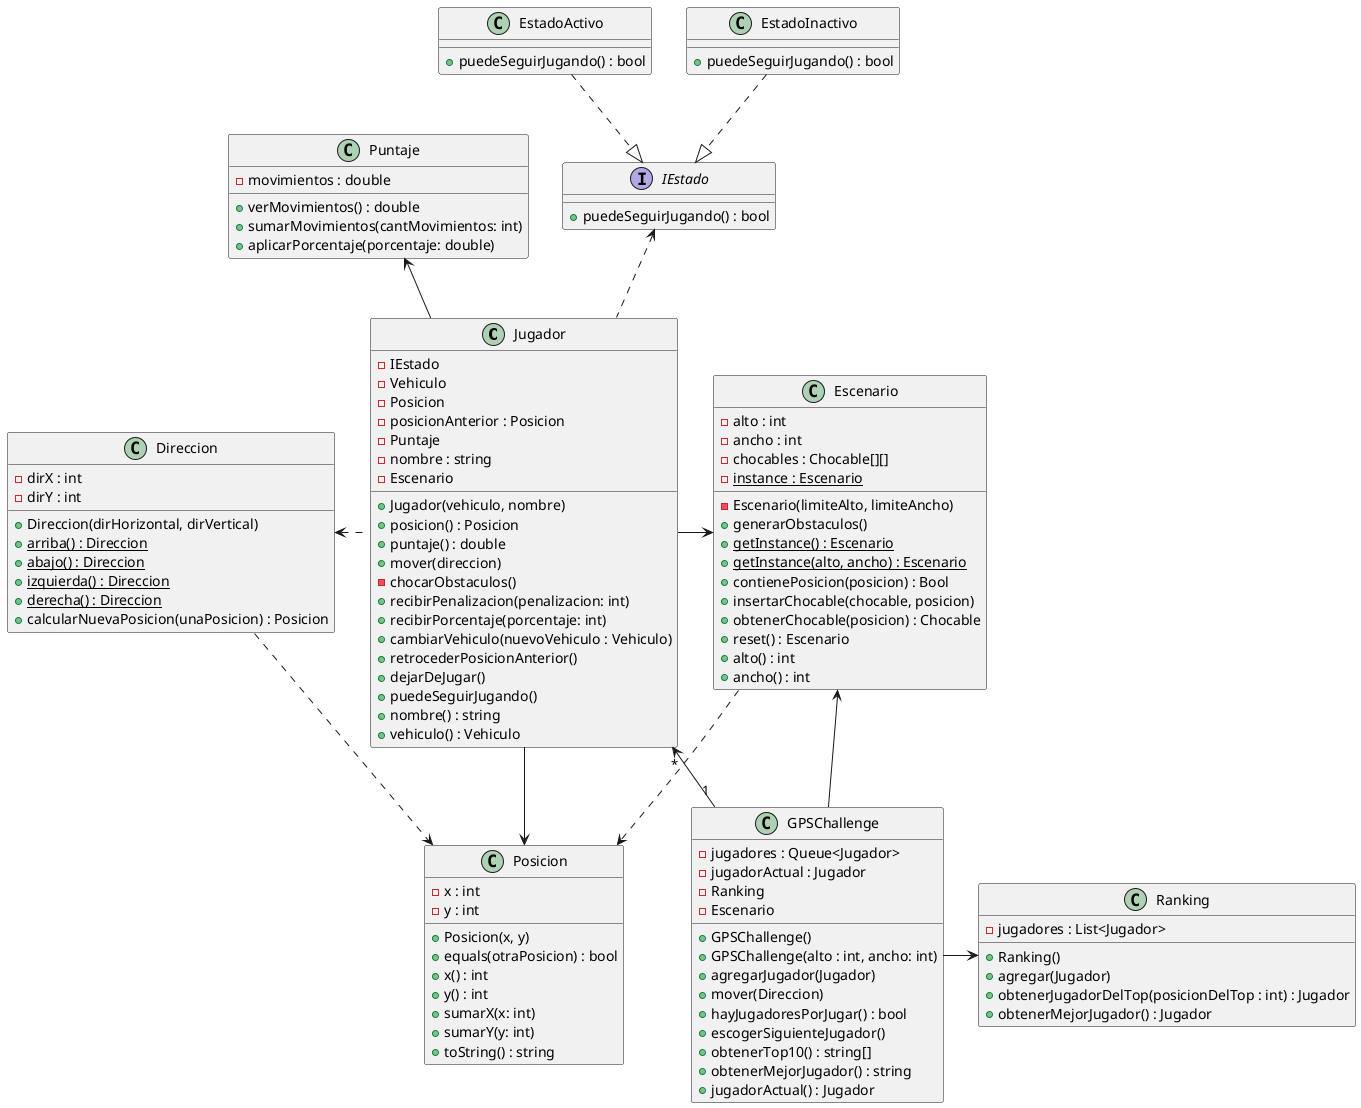 @startuml

class Jugador {
    - IEstado
    - Vehiculo
    - Posicion
    - posicionAnterior : Posicion
    - Puntaje
    - nombre : string
    - Escenario
    + Jugador(vehiculo, nombre)
    + posicion() : Posicion
    + puntaje() : double
    + mover(direccion)
    - chocarObstaculos()
    + recibirPenalizacion(penalizacion: int)
    + recibirPorcentaje(porcentaje: int)
    + cambiarVehiculo(nuevoVehiculo : Vehiculo)
    + retrocederPosicionAnterior()
    + dejarDeJugar()
    + puedeSeguirJugando()
    + nombre() : string
    + vehiculo() : Vehiculo
}

class Puntaje {
    - movimientos : double
    + verMovimientos() : double
    + sumarMovimientos(cantMovimientos: int)
    + aplicarPorcentaje(porcentaje: double)
}

class Direccion {
    - dirX : int
    - dirY : int
    + Direccion(dirHorizontal, dirVertical)
    + arriba() : Direccion {static}
    + abajo() : Direccion {static}
    + izquierda() : Direccion {static}
    + derecha() : Direccion {static}
    + calcularNuevaPosicion(unaPosicion) : Posicion
}

class Escenario {
    - alto : int
    - ancho : int
    - chocables : Chocable[][]
    - {static} instance : Escenario
    - Escenario(limiteAlto, limiteAncho)
    + generarObstaculos()
    + {static} getInstance() : Escenario
    + {static} getInstance(alto, ancho) : Escenario
    + contienePosicion(posicion) : Bool
    + insertarChocable(chocable, posicion)
    + obtenerChocable(posicion) : Chocable
    + reset() : Escenario
    + alto() : int
    + ancho() : int
}

class Posicion {
    - x : int
    - y : int
    + Posicion(x, y)
    + equals(otraPosicion) : bool
    + x() : int
    + y() : int
    + sumarX(x: int)
    + sumarY(y: int)
    + toString() : string
}

class GPSChallenge {
    - jugadores : Queue<Jugador>
    - jugadorActual : Jugador
    - Ranking
    - Escenario
    + GPSChallenge()
    + GPSChallenge(alto : int, ancho: int)
    + agregarJugador(Jugador)
    + mover(Direccion)
    + hayJugadoresPorJugar() : bool
    + escogerSiguienteJugador()
    + obtenerTop10() : string[]
    + obtenerMejorJugador() : string
    + jugadorActual() : Jugador
}

class Ranking {
    - jugadores : List<Jugador>
    + Ranking()
    + agregar(Jugador)
    + obtenerJugadorDelTop(posicionDelTop : int) : Jugador
    + obtenerMejorJugador() : Jugador
}

interface IEstado {
    + puedeSeguirJugando() : bool
}

class EstadoActivo {
    + puedeSeguirJugando() : bool
}

class EstadoInactivo {
    + puedeSeguirJugando() : bool
}

Jugador -> Escenario
Puntaje <-- Jugador
Posicion <-- Jugador
Direccion <. Jugador

Direccion .> Posicion
Escenario ..> Posicion

EstadoActivo ..|> IEstado
EstadoInactivo ..|> IEstado

IEstado <.. Jugador

GPSChallenge -> Ranking
GPSChallenge "1" --> "*" Jugador
Escenario <- GPSChallenge

@enduml